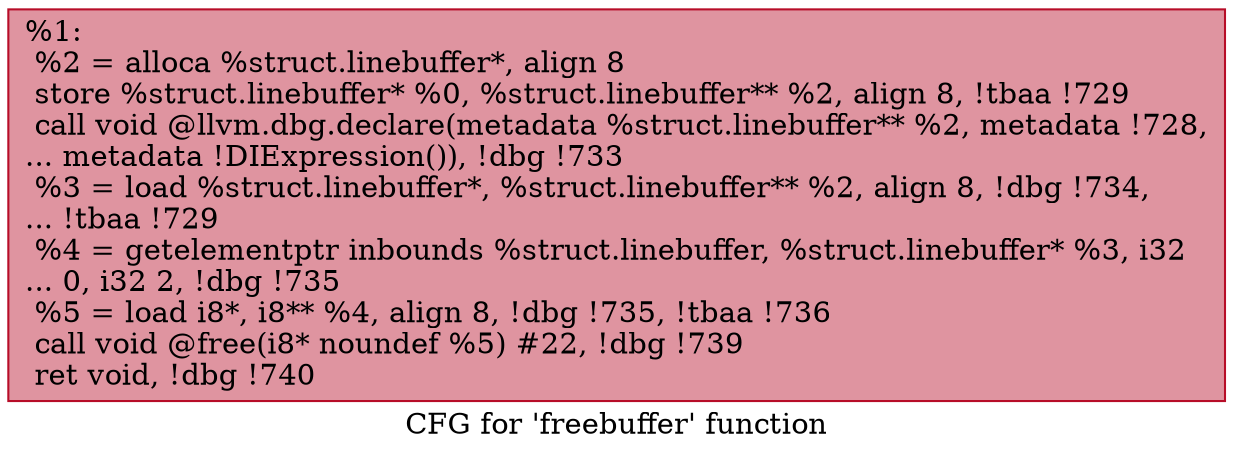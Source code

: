 digraph "CFG for 'freebuffer' function" {
	label="CFG for 'freebuffer' function";

	Node0x25cb100 [shape=record,color="#b70d28ff", style=filled, fillcolor="#b70d2870",label="{%1:\l  %2 = alloca %struct.linebuffer*, align 8\l  store %struct.linebuffer* %0, %struct.linebuffer** %2, align 8, !tbaa !729\l  call void @llvm.dbg.declare(metadata %struct.linebuffer** %2, metadata !728,\l... metadata !DIExpression()), !dbg !733\l  %3 = load %struct.linebuffer*, %struct.linebuffer** %2, align 8, !dbg !734,\l... !tbaa !729\l  %4 = getelementptr inbounds %struct.linebuffer, %struct.linebuffer* %3, i32\l... 0, i32 2, !dbg !735\l  %5 = load i8*, i8** %4, align 8, !dbg !735, !tbaa !736\l  call void @free(i8* noundef %5) #22, !dbg !739\l  ret void, !dbg !740\l}"];
}
